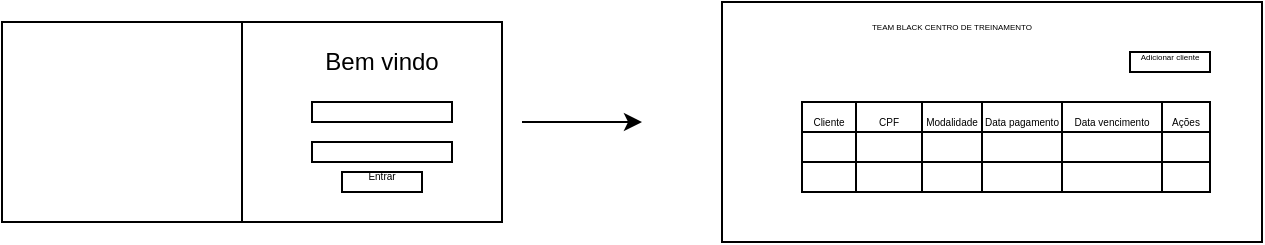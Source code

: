 <mxfile version="21.2.9" type="github">
  <diagram name="Page-1" id="zUVxuTTTeXblqwknsvPL">
    <mxGraphModel dx="724" dy="401" grid="1" gridSize="10" guides="1" tooltips="1" connect="1" arrows="1" fold="1" page="1" pageScale="1" pageWidth="850" pageHeight="1100" math="0" shadow="0">
      <root>
        <mxCell id="0" />
        <mxCell id="1" parent="0" />
        <mxCell id="_IunMX-wSMDddo4LWzVe-1" value="" style="rounded=0;whiteSpace=wrap;html=1;" vertex="1" parent="1">
          <mxGeometry x="40" y="80" width="250" height="100" as="geometry" />
        </mxCell>
        <mxCell id="_IunMX-wSMDddo4LWzVe-2" value="" style="rounded=0;whiteSpace=wrap;html=1;" vertex="1" parent="1">
          <mxGeometry x="40" y="80" width="120" height="100" as="geometry" />
        </mxCell>
        <mxCell id="_IunMX-wSMDddo4LWzVe-5" value="" style="rounded=0;whiteSpace=wrap;html=1;" vertex="1" parent="1">
          <mxGeometry x="195" y="120" width="70" height="10" as="geometry" />
        </mxCell>
        <mxCell id="_IunMX-wSMDddo4LWzVe-7" value="" style="rounded=0;whiteSpace=wrap;html=1;" vertex="1" parent="1">
          <mxGeometry x="195" y="140" width="70" height="10" as="geometry" />
        </mxCell>
        <mxCell id="_IunMX-wSMDddo4LWzVe-8" value="" style="rounded=0;whiteSpace=wrap;html=1;" vertex="1" parent="1">
          <mxGeometry x="210" y="155" width="40" height="10" as="geometry" />
        </mxCell>
        <mxCell id="_IunMX-wSMDddo4LWzVe-9" value="Bem vindo" style="text;html=1;strokeColor=none;fillColor=none;align=center;verticalAlign=middle;whiteSpace=wrap;rounded=0;" vertex="1" parent="1">
          <mxGeometry x="195" y="85" width="70" height="30" as="geometry" />
        </mxCell>
        <mxCell id="_IunMX-wSMDddo4LWzVe-10" value="&lt;font style=&quot;font-size: 5px;&quot;&gt;Entrar&lt;/font&gt;" style="text;html=1;strokeColor=none;fillColor=none;align=center;verticalAlign=middle;whiteSpace=wrap;rounded=0;" vertex="1" parent="1">
          <mxGeometry x="220" y="150" width="20" height="10" as="geometry" />
        </mxCell>
        <mxCell id="_IunMX-wSMDddo4LWzVe-11" value="" style="rounded=0;whiteSpace=wrap;html=1;" vertex="1" parent="1">
          <mxGeometry x="400" y="70" width="270" height="120" as="geometry" />
        </mxCell>
        <mxCell id="_IunMX-wSMDddo4LWzVe-13" value="" style="endArrow=classic;html=1;rounded=0;" edge="1" parent="1">
          <mxGeometry width="50" height="50" relative="1" as="geometry">
            <mxPoint x="300" y="130" as="sourcePoint" />
            <mxPoint x="360" y="130" as="targetPoint" />
          </mxGeometry>
        </mxCell>
        <mxCell id="_IunMX-wSMDddo4LWzVe-15" value="" style="rounded=0;whiteSpace=wrap;html=1;" vertex="1" parent="1">
          <mxGeometry x="604" y="95" width="40" height="10" as="geometry" />
        </mxCell>
        <mxCell id="_IunMX-wSMDddo4LWzVe-16" value="&lt;font style=&quot;font-size: 4px;&quot;&gt;TEAM BLACK CENTRO DE TREINAMENTO&lt;/font&gt;" style="text;html=1;strokeColor=none;fillColor=none;align=center;verticalAlign=middle;whiteSpace=wrap;rounded=0;" vertex="1" parent="1">
          <mxGeometry x="470" y="75" width="90" height="10" as="geometry" />
        </mxCell>
        <mxCell id="_IunMX-wSMDddo4LWzVe-17" value="&lt;font style=&quot;font-size: 4px;&quot;&gt;Adicionar cliente&lt;/font&gt;" style="text;html=1;strokeColor=none;fillColor=none;align=center;verticalAlign=middle;whiteSpace=wrap;rounded=0;" vertex="1" parent="1">
          <mxGeometry x="604" y="95" width="40" as="geometry" />
        </mxCell>
        <mxCell id="_IunMX-wSMDddo4LWzVe-59" value="" style="childLayout=tableLayout;recursiveResize=0;shadow=0;fillColor=none;" vertex="1" parent="1">
          <mxGeometry x="440" y="120" width="90" height="45" as="geometry" />
        </mxCell>
        <mxCell id="_IunMX-wSMDddo4LWzVe-60" value="" style="shape=tableRow;horizontal=0;startSize=0;swimlaneHead=0;swimlaneBody=0;top=0;left=0;bottom=0;right=0;dropTarget=0;collapsible=0;recursiveResize=0;expand=0;fontStyle=0;fillColor=none;strokeColor=inherit;" vertex="1" parent="_IunMX-wSMDddo4LWzVe-59">
          <mxGeometry width="90" height="15" as="geometry" />
        </mxCell>
        <mxCell id="_IunMX-wSMDddo4LWzVe-61" value="&lt;font style=&quot;font-size: 5px;&quot;&gt;Cliente&lt;/font&gt;" style="connectable=0;recursiveResize=0;strokeColor=inherit;fillColor=none;align=center;whiteSpace=wrap;html=1;" vertex="1" parent="_IunMX-wSMDddo4LWzVe-60">
          <mxGeometry width="27" height="15" as="geometry">
            <mxRectangle width="27" height="15" as="alternateBounds" />
          </mxGeometry>
        </mxCell>
        <mxCell id="_IunMX-wSMDddo4LWzVe-62" value="&lt;font style=&quot;font-size: 5px;&quot;&gt;CPF&lt;/font&gt;" style="connectable=0;recursiveResize=0;strokeColor=inherit;fillColor=none;align=center;whiteSpace=wrap;html=1;" vertex="1" parent="_IunMX-wSMDddo4LWzVe-60">
          <mxGeometry x="27" width="33" height="15" as="geometry">
            <mxRectangle width="33" height="15" as="alternateBounds" />
          </mxGeometry>
        </mxCell>
        <mxCell id="_IunMX-wSMDddo4LWzVe-63" value="&lt;font style=&quot;font-size: 5px;&quot;&gt;Modalidade&lt;/font&gt;" style="connectable=0;recursiveResize=0;strokeColor=inherit;fillColor=none;align=center;whiteSpace=wrap;html=1;" vertex="1" parent="_IunMX-wSMDddo4LWzVe-60">
          <mxGeometry x="60" width="30" height="15" as="geometry">
            <mxRectangle width="30" height="15" as="alternateBounds" />
          </mxGeometry>
        </mxCell>
        <mxCell id="_IunMX-wSMDddo4LWzVe-64" style="shape=tableRow;horizontal=0;startSize=0;swimlaneHead=0;swimlaneBody=0;top=0;left=0;bottom=0;right=0;dropTarget=0;collapsible=0;recursiveResize=0;expand=0;fontStyle=0;fillColor=none;strokeColor=inherit;" vertex="1" parent="_IunMX-wSMDddo4LWzVe-59">
          <mxGeometry y="15" width="90" height="15" as="geometry" />
        </mxCell>
        <mxCell id="_IunMX-wSMDddo4LWzVe-65" value="" style="connectable=0;recursiveResize=0;strokeColor=inherit;fillColor=none;align=center;whiteSpace=wrap;html=1;" vertex="1" parent="_IunMX-wSMDddo4LWzVe-64">
          <mxGeometry width="27" height="15" as="geometry">
            <mxRectangle width="27" height="15" as="alternateBounds" />
          </mxGeometry>
        </mxCell>
        <mxCell id="_IunMX-wSMDddo4LWzVe-66" value="" style="connectable=0;recursiveResize=0;strokeColor=inherit;fillColor=none;align=center;whiteSpace=wrap;html=1;" vertex="1" parent="_IunMX-wSMDddo4LWzVe-64">
          <mxGeometry x="27" width="33" height="15" as="geometry">
            <mxRectangle width="33" height="15" as="alternateBounds" />
          </mxGeometry>
        </mxCell>
        <mxCell id="_IunMX-wSMDddo4LWzVe-67" value="" style="connectable=0;recursiveResize=0;strokeColor=inherit;fillColor=none;align=center;whiteSpace=wrap;html=1;" vertex="1" parent="_IunMX-wSMDddo4LWzVe-64">
          <mxGeometry x="60" width="30" height="15" as="geometry">
            <mxRectangle width="30" height="15" as="alternateBounds" />
          </mxGeometry>
        </mxCell>
        <mxCell id="_IunMX-wSMDddo4LWzVe-68" style="shape=tableRow;horizontal=0;startSize=0;swimlaneHead=0;swimlaneBody=0;top=0;left=0;bottom=0;right=0;dropTarget=0;collapsible=0;recursiveResize=0;expand=0;fontStyle=0;fillColor=none;strokeColor=inherit;" vertex="1" parent="_IunMX-wSMDddo4LWzVe-59">
          <mxGeometry y="30" width="90" height="15" as="geometry" />
        </mxCell>
        <mxCell id="_IunMX-wSMDddo4LWzVe-69" value="" style="connectable=0;recursiveResize=0;strokeColor=inherit;fillColor=none;align=center;whiteSpace=wrap;html=1;" vertex="1" parent="_IunMX-wSMDddo4LWzVe-68">
          <mxGeometry width="27" height="15" as="geometry">
            <mxRectangle width="27" height="15" as="alternateBounds" />
          </mxGeometry>
        </mxCell>
        <mxCell id="_IunMX-wSMDddo4LWzVe-70" value="" style="connectable=0;recursiveResize=0;strokeColor=inherit;fillColor=none;align=center;whiteSpace=wrap;html=1;" vertex="1" parent="_IunMX-wSMDddo4LWzVe-68">
          <mxGeometry x="27" width="33" height="15" as="geometry">
            <mxRectangle width="33" height="15" as="alternateBounds" />
          </mxGeometry>
        </mxCell>
        <mxCell id="_IunMX-wSMDddo4LWzVe-71" value="" style="connectable=0;recursiveResize=0;strokeColor=inherit;fillColor=none;align=center;whiteSpace=wrap;html=1;" vertex="1" parent="_IunMX-wSMDddo4LWzVe-68">
          <mxGeometry x="60" width="30" height="15" as="geometry">
            <mxRectangle width="30" height="15" as="alternateBounds" />
          </mxGeometry>
        </mxCell>
        <mxCell id="_IunMX-wSMDddo4LWzVe-78" style="shape=tableRow;horizontal=0;startSize=0;swimlaneHead=0;swimlaneBody=0;top=0;left=0;bottom=0;right=0;dropTarget=0;collapsible=0;recursiveResize=0;expand=0;fontStyle=0;fillColor=none;strokeColor=inherit;" vertex="1" parent="1">
          <mxGeometry x="550" y="120" width="100" height="15" as="geometry" />
        </mxCell>
        <mxCell id="_IunMX-wSMDddo4LWzVe-80" value="&lt;font style=&quot;font-size: 5px;&quot;&gt;Data vencimento&lt;/font&gt;" style="connectable=0;recursiveResize=0;strokeColor=inherit;fillColor=none;align=center;whiteSpace=wrap;html=1;" vertex="1" parent="_IunMX-wSMDddo4LWzVe-78">
          <mxGeometry x="20" width="50" height="15" as="geometry">
            <mxRectangle width="32" height="15" as="alternateBounds" />
          </mxGeometry>
        </mxCell>
        <mxCell id="_IunMX-wSMDddo4LWzVe-79" value="&lt;font style=&quot;font-size: 5px;&quot;&gt;Data pagamento&lt;/font&gt;" style="connectable=0;recursiveResize=0;strokeColor=inherit;fillColor=none;align=center;whiteSpace=wrap;html=1;" vertex="1" parent="1">
          <mxGeometry x="530" y="120" width="40" height="15" as="geometry">
            <mxRectangle width="34" height="15" as="alternateBounds" />
          </mxGeometry>
        </mxCell>
        <mxCell id="_IunMX-wSMDddo4LWzVe-81" value="&lt;font style=&quot;font-size: 5px;&quot;&gt;Ações&lt;/font&gt;" style="connectable=0;recursiveResize=0;strokeColor=inherit;fillColor=none;align=center;whiteSpace=wrap;html=1;" vertex="1" parent="1">
          <mxGeometry x="620" y="120" width="24" height="15" as="geometry">
            <mxRectangle width="34" height="15" as="alternateBounds" />
          </mxGeometry>
        </mxCell>
        <mxCell id="_IunMX-wSMDddo4LWzVe-82" style="shape=tableRow;horizontal=0;startSize=0;swimlaneHead=0;swimlaneBody=0;top=0;left=0;bottom=0;right=0;dropTarget=0;collapsible=0;recursiveResize=0;expand=0;fontStyle=0;fillColor=none;strokeColor=inherit;" vertex="1" parent="1">
          <mxGeometry x="480" y="170" width="90" height="15" as="geometry" />
        </mxCell>
        <mxCell id="_IunMX-wSMDddo4LWzVe-86" value="" style="connectable=0;recursiveResize=0;strokeColor=inherit;fillColor=none;align=center;whiteSpace=wrap;html=1;" vertex="1" parent="1">
          <mxGeometry x="530" y="135" width="40" height="15" as="geometry">
            <mxRectangle width="34" height="15" as="alternateBounds" />
          </mxGeometry>
        </mxCell>
        <mxCell id="_IunMX-wSMDddo4LWzVe-87" value="" style="connectable=0;recursiveResize=0;strokeColor=inherit;fillColor=none;align=center;whiteSpace=wrap;html=1;" vertex="1" parent="1">
          <mxGeometry x="530" y="150" width="40" height="15" as="geometry">
            <mxRectangle width="34" height="15" as="alternateBounds" />
          </mxGeometry>
        </mxCell>
        <mxCell id="_IunMX-wSMDddo4LWzVe-89" value="" style="connectable=0;recursiveResize=0;strokeColor=inherit;fillColor=none;align=center;whiteSpace=wrap;html=1;" vertex="1" parent="1">
          <mxGeometry x="570" y="135" width="50" height="15" as="geometry">
            <mxRectangle width="32" height="15" as="alternateBounds" />
          </mxGeometry>
        </mxCell>
        <mxCell id="_IunMX-wSMDddo4LWzVe-90" value="" style="connectable=0;recursiveResize=0;strokeColor=inherit;fillColor=none;align=center;whiteSpace=wrap;html=1;" vertex="1" parent="1">
          <mxGeometry x="570" y="150" width="50" height="15" as="geometry">
            <mxRectangle width="32" height="15" as="alternateBounds" />
          </mxGeometry>
        </mxCell>
        <mxCell id="_IunMX-wSMDddo4LWzVe-91" value="" style="connectable=0;recursiveResize=0;strokeColor=inherit;fillColor=none;align=center;whiteSpace=wrap;html=1;" vertex="1" parent="1">
          <mxGeometry x="620" y="135" width="24" height="15" as="geometry">
            <mxRectangle width="34" height="15" as="alternateBounds" />
          </mxGeometry>
        </mxCell>
        <mxCell id="_IunMX-wSMDddo4LWzVe-92" value="" style="connectable=0;recursiveResize=0;strokeColor=inherit;fillColor=none;align=center;whiteSpace=wrap;html=1;" vertex="1" parent="1">
          <mxGeometry x="620" y="150" width="24" height="15" as="geometry">
            <mxRectangle width="34" height="15" as="alternateBounds" />
          </mxGeometry>
        </mxCell>
      </root>
    </mxGraphModel>
  </diagram>
</mxfile>
